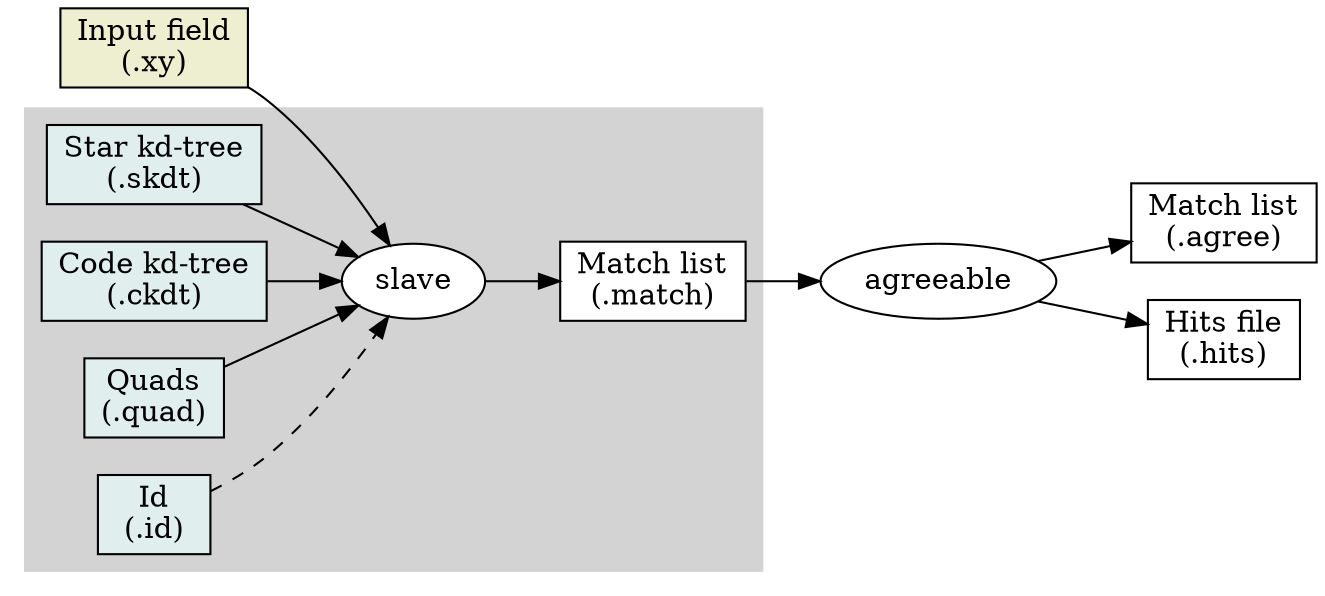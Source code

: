 graph solvepipeline {
	graph [ rankdir = LR ];
	node [ shape=box ];
	edge [ dir=forward ];
	node [ style=filled, fillcolor=lightyellow2 ];
	xyls [ label="Input field\n(.xy)" ];
	subgraph cluster_0 {
		style=filled;
		color=lightgrey;
		node [ style=filled, fillcolor=azure2 ];
		skdt [ label="Star kd-tree\n(.skdt)" ];
		ckdt [ label="Code kd-tree\n(.ckdt)" ];
		quad [ label="Quads\n(.quad)" ];
		id [ label="Id\n(.id)" ];
		node [ style=filled, fillcolor=white ];
		match [ label="Match list\n(.match)" ];

		node [ shape=ellipse ];
		slave [ label="slave" ];

		skdt -- slave
		ckdt -- slave
		quad -- slave
		id -- slave [ style=dashed ];

		slave -- match
	} 
	xyls -- slave
	node [ shape=box fillcolor=white ];
	agree [ label="Match list\n(.agree)" ];
	hits [ label="Hits file\n(.hits)" ];
	
	node [ shape=ellipse ];
	match -- agreeable
	agreeable -- agree
	agreeable -- hits
}

// render with:
//   dot -Tps2 -o pipeline2.eps pipeline2.dot
//   epstopng pipeline2.eps

